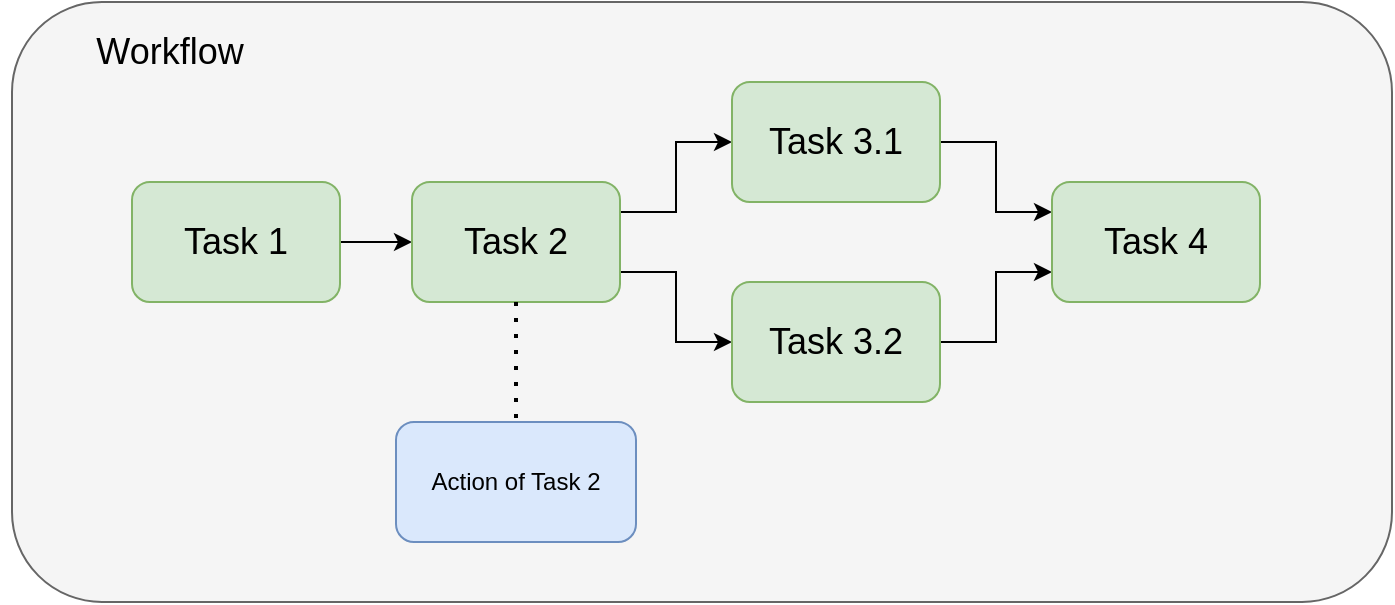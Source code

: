 <mxfile version="21.6.8" type="device">
  <diagram name="Страница — 1" id="uyfQwJdQi2JNmvNc1LIy">
    <mxGraphModel dx="2074" dy="1110" grid="1" gridSize="10" guides="1" tooltips="1" connect="1" arrows="1" fold="1" page="1" pageScale="1" pageWidth="827" pageHeight="1169" math="0" shadow="0">
      <root>
        <mxCell id="0" />
        <mxCell id="1" parent="0" />
        <mxCell id="yrHIsfx88Nec69ntE9cL-13" value="" style="rounded=1;whiteSpace=wrap;html=1;fillColor=#f5f5f5;fontColor=#333333;strokeColor=#666666;" vertex="1" parent="1">
          <mxGeometry x="30" y="290" width="690" height="300" as="geometry" />
        </mxCell>
        <mxCell id="yrHIsfx88Nec69ntE9cL-3" style="edgeStyle=orthogonalEdgeStyle;rounded=0;orthogonalLoop=1;jettySize=auto;html=1;exitX=1;exitY=0.5;exitDx=0;exitDy=0;entryX=0;entryY=0.5;entryDx=0;entryDy=0;fontSize=18;" edge="1" parent="1" source="yrHIsfx88Nec69ntE9cL-1" target="yrHIsfx88Nec69ntE9cL-2">
          <mxGeometry relative="1" as="geometry" />
        </mxCell>
        <mxCell id="yrHIsfx88Nec69ntE9cL-1" value="Task 1" style="rounded=1;whiteSpace=wrap;html=1;fontSize=18;fillColor=#d5e8d4;strokeColor=#82b366;" vertex="1" parent="1">
          <mxGeometry x="90" y="380" width="104" height="60" as="geometry" />
        </mxCell>
        <mxCell id="yrHIsfx88Nec69ntE9cL-7" style="edgeStyle=orthogonalEdgeStyle;rounded=0;orthogonalLoop=1;jettySize=auto;html=1;exitX=1;exitY=0.25;exitDx=0;exitDy=0;entryX=0;entryY=0.5;entryDx=0;entryDy=0;fontSize=18;" edge="1" parent="1" source="yrHIsfx88Nec69ntE9cL-2" target="yrHIsfx88Nec69ntE9cL-4">
          <mxGeometry relative="1" as="geometry" />
        </mxCell>
        <mxCell id="yrHIsfx88Nec69ntE9cL-8" style="edgeStyle=orthogonalEdgeStyle;rounded=0;orthogonalLoop=1;jettySize=auto;html=1;exitX=1;exitY=0.75;exitDx=0;exitDy=0;entryX=0;entryY=0.5;entryDx=0;entryDy=0;fontSize=18;" edge="1" parent="1" source="yrHIsfx88Nec69ntE9cL-2" target="yrHIsfx88Nec69ntE9cL-5">
          <mxGeometry relative="1" as="geometry" />
        </mxCell>
        <mxCell id="yrHIsfx88Nec69ntE9cL-2" value="Task 2" style="rounded=1;whiteSpace=wrap;html=1;fontSize=18;fillColor=#d5e8d4;strokeColor=#82b366;" vertex="1" parent="1">
          <mxGeometry x="230" y="380" width="104" height="60" as="geometry" />
        </mxCell>
        <mxCell id="yrHIsfx88Nec69ntE9cL-9" style="edgeStyle=orthogonalEdgeStyle;rounded=0;orthogonalLoop=1;jettySize=auto;html=1;exitX=1;exitY=0.5;exitDx=0;exitDy=0;entryX=0;entryY=0.25;entryDx=0;entryDy=0;fontSize=18;" edge="1" parent="1" source="yrHIsfx88Nec69ntE9cL-4" target="yrHIsfx88Nec69ntE9cL-6">
          <mxGeometry relative="1" as="geometry" />
        </mxCell>
        <mxCell id="yrHIsfx88Nec69ntE9cL-4" value="Task 3.1" style="rounded=1;whiteSpace=wrap;html=1;fontSize=18;fillColor=#d5e8d4;strokeColor=#82b366;" vertex="1" parent="1">
          <mxGeometry x="390" y="330" width="104" height="60" as="geometry" />
        </mxCell>
        <mxCell id="yrHIsfx88Nec69ntE9cL-10" style="edgeStyle=orthogonalEdgeStyle;rounded=0;orthogonalLoop=1;jettySize=auto;html=1;exitX=1;exitY=0.5;exitDx=0;exitDy=0;entryX=0;entryY=0.75;entryDx=0;entryDy=0;fontSize=18;" edge="1" parent="1" source="yrHIsfx88Nec69ntE9cL-5" target="yrHIsfx88Nec69ntE9cL-6">
          <mxGeometry relative="1" as="geometry" />
        </mxCell>
        <mxCell id="yrHIsfx88Nec69ntE9cL-5" value="Task 3.2" style="rounded=1;whiteSpace=wrap;html=1;fontSize=18;fillColor=#d5e8d4;strokeColor=#82b366;" vertex="1" parent="1">
          <mxGeometry x="390" y="430" width="104" height="60" as="geometry" />
        </mxCell>
        <mxCell id="yrHIsfx88Nec69ntE9cL-6" value="Task 4" style="rounded=1;whiteSpace=wrap;html=1;fontSize=18;fillColor=#d5e8d4;strokeColor=#82b366;" vertex="1" parent="1">
          <mxGeometry x="550" y="380" width="104" height="60" as="geometry" />
        </mxCell>
        <mxCell id="yrHIsfx88Nec69ntE9cL-11" value="" style="endArrow=none;dashed=1;html=1;dashPattern=1 3;strokeWidth=2;rounded=0;exitX=0.5;exitY=1;exitDx=0;exitDy=0;" edge="1" parent="1" source="yrHIsfx88Nec69ntE9cL-2" target="yrHIsfx88Nec69ntE9cL-12">
          <mxGeometry width="50" height="50" relative="1" as="geometry">
            <mxPoint x="390" y="590" as="sourcePoint" />
            <mxPoint x="440" y="540" as="targetPoint" />
          </mxGeometry>
        </mxCell>
        <mxCell id="yrHIsfx88Nec69ntE9cL-12" value="Action of Task 2" style="rounded=1;whiteSpace=wrap;html=1;fillColor=#dae8fc;strokeColor=#6c8ebf;" vertex="1" parent="1">
          <mxGeometry x="222" y="500" width="120" height="60" as="geometry" />
        </mxCell>
        <mxCell id="yrHIsfx88Nec69ntE9cL-14" value="&lt;font style=&quot;font-size: 18px;&quot;&gt;Workflow&lt;/font&gt;" style="text;html=1;strokeColor=none;fillColor=none;align=center;verticalAlign=middle;whiteSpace=wrap;rounded=0;" vertex="1" parent="1">
          <mxGeometry x="24" y="300" width="170" height="30" as="geometry" />
        </mxCell>
      </root>
    </mxGraphModel>
  </diagram>
</mxfile>
